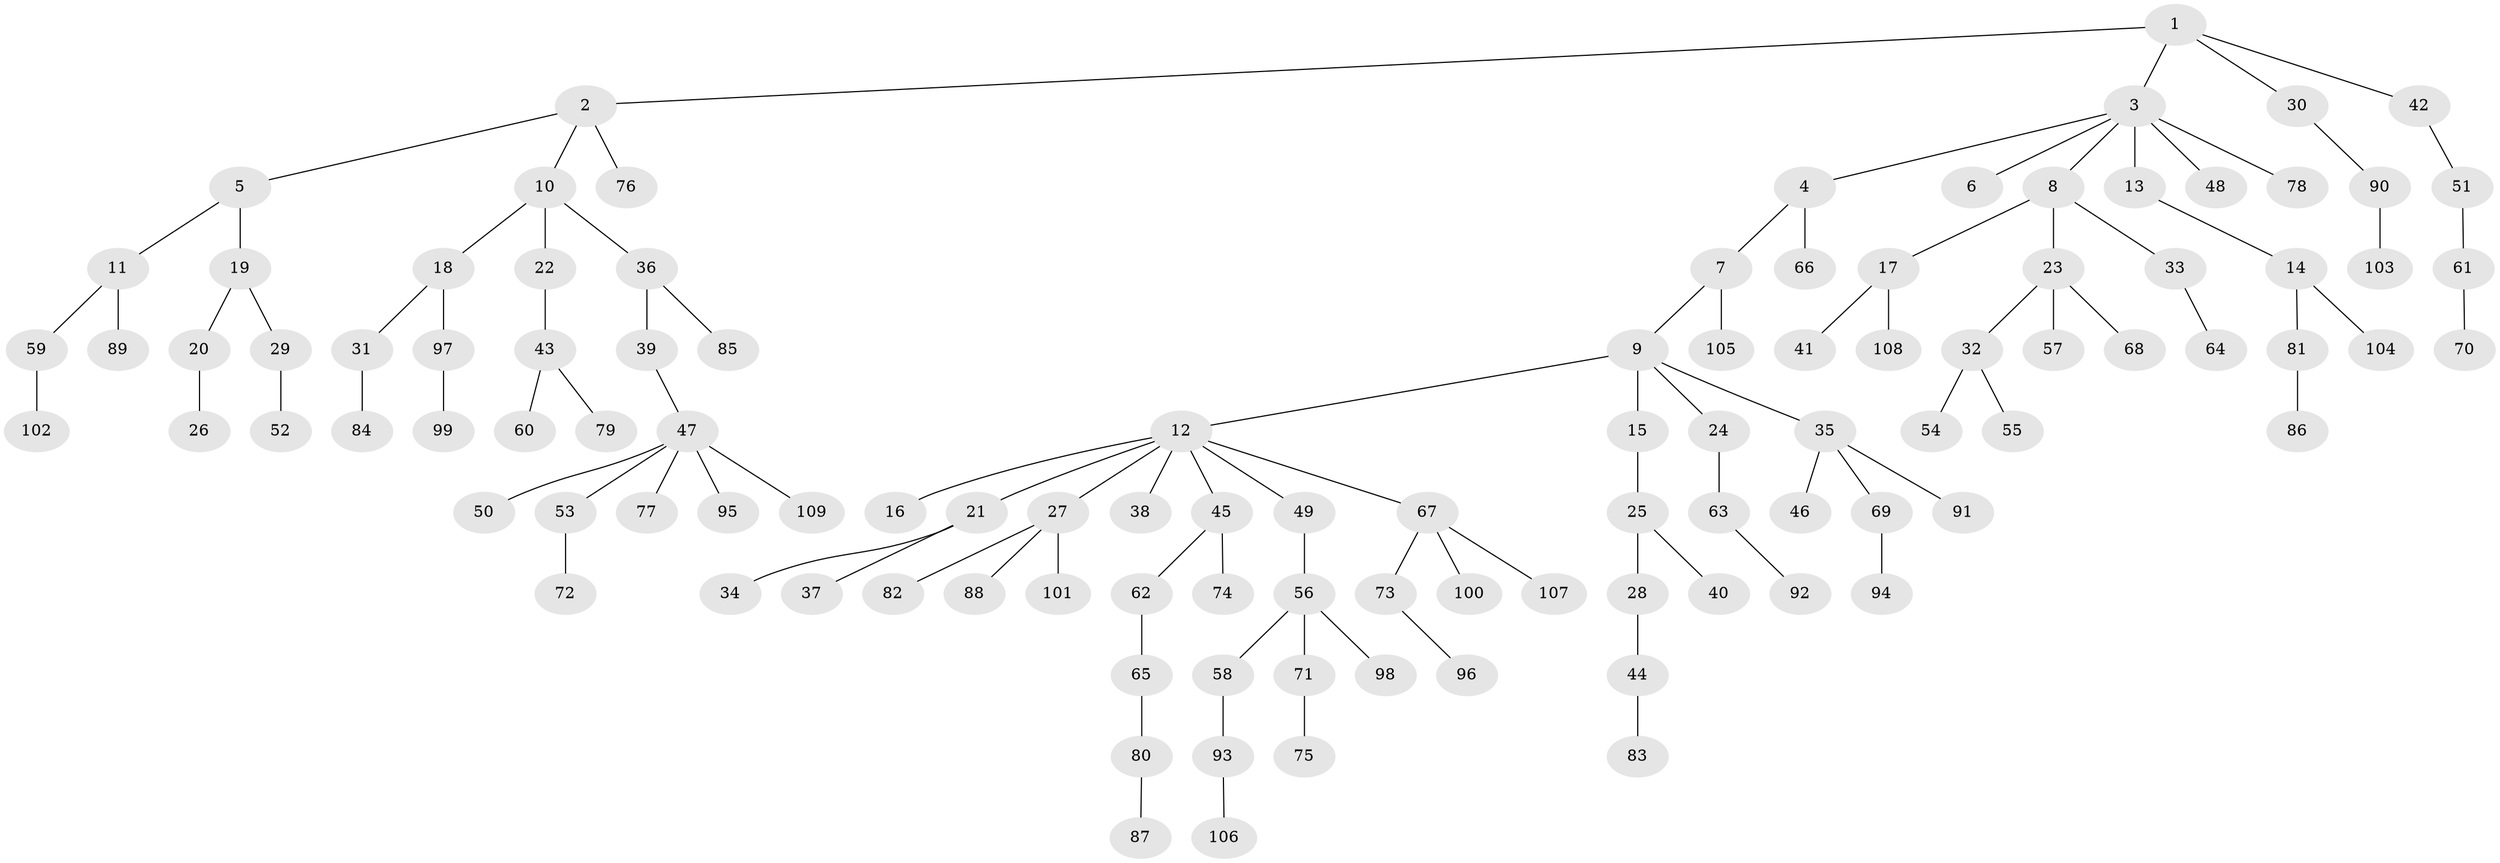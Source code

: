 // coarse degree distribution, {4: 0.05405405405405406, 3: 0.0945945945945946, 9: 0.02702702702702703, 2: 0.22972972972972974, 1: 0.5540540540540541, 5: 0.02702702702702703, 6: 0.013513513513513514}
// Generated by graph-tools (version 1.1) at 2025/24/03/03/25 07:24:05]
// undirected, 109 vertices, 108 edges
graph export_dot {
graph [start="1"]
  node [color=gray90,style=filled];
  1;
  2;
  3;
  4;
  5;
  6;
  7;
  8;
  9;
  10;
  11;
  12;
  13;
  14;
  15;
  16;
  17;
  18;
  19;
  20;
  21;
  22;
  23;
  24;
  25;
  26;
  27;
  28;
  29;
  30;
  31;
  32;
  33;
  34;
  35;
  36;
  37;
  38;
  39;
  40;
  41;
  42;
  43;
  44;
  45;
  46;
  47;
  48;
  49;
  50;
  51;
  52;
  53;
  54;
  55;
  56;
  57;
  58;
  59;
  60;
  61;
  62;
  63;
  64;
  65;
  66;
  67;
  68;
  69;
  70;
  71;
  72;
  73;
  74;
  75;
  76;
  77;
  78;
  79;
  80;
  81;
  82;
  83;
  84;
  85;
  86;
  87;
  88;
  89;
  90;
  91;
  92;
  93;
  94;
  95;
  96;
  97;
  98;
  99;
  100;
  101;
  102;
  103;
  104;
  105;
  106;
  107;
  108;
  109;
  1 -- 2;
  1 -- 3;
  1 -- 30;
  1 -- 42;
  2 -- 5;
  2 -- 10;
  2 -- 76;
  3 -- 4;
  3 -- 6;
  3 -- 8;
  3 -- 13;
  3 -- 48;
  3 -- 78;
  4 -- 7;
  4 -- 66;
  5 -- 11;
  5 -- 19;
  7 -- 9;
  7 -- 105;
  8 -- 17;
  8 -- 23;
  8 -- 33;
  9 -- 12;
  9 -- 15;
  9 -- 24;
  9 -- 35;
  10 -- 18;
  10 -- 22;
  10 -- 36;
  11 -- 59;
  11 -- 89;
  12 -- 16;
  12 -- 21;
  12 -- 27;
  12 -- 38;
  12 -- 45;
  12 -- 49;
  12 -- 67;
  13 -- 14;
  14 -- 81;
  14 -- 104;
  15 -- 25;
  17 -- 41;
  17 -- 108;
  18 -- 31;
  18 -- 97;
  19 -- 20;
  19 -- 29;
  20 -- 26;
  21 -- 34;
  21 -- 37;
  22 -- 43;
  23 -- 32;
  23 -- 57;
  23 -- 68;
  24 -- 63;
  25 -- 28;
  25 -- 40;
  27 -- 82;
  27 -- 88;
  27 -- 101;
  28 -- 44;
  29 -- 52;
  30 -- 90;
  31 -- 84;
  32 -- 54;
  32 -- 55;
  33 -- 64;
  35 -- 46;
  35 -- 69;
  35 -- 91;
  36 -- 39;
  36 -- 85;
  39 -- 47;
  42 -- 51;
  43 -- 60;
  43 -- 79;
  44 -- 83;
  45 -- 62;
  45 -- 74;
  47 -- 50;
  47 -- 53;
  47 -- 77;
  47 -- 95;
  47 -- 109;
  49 -- 56;
  51 -- 61;
  53 -- 72;
  56 -- 58;
  56 -- 71;
  56 -- 98;
  58 -- 93;
  59 -- 102;
  61 -- 70;
  62 -- 65;
  63 -- 92;
  65 -- 80;
  67 -- 73;
  67 -- 100;
  67 -- 107;
  69 -- 94;
  71 -- 75;
  73 -- 96;
  80 -- 87;
  81 -- 86;
  90 -- 103;
  93 -- 106;
  97 -- 99;
}

